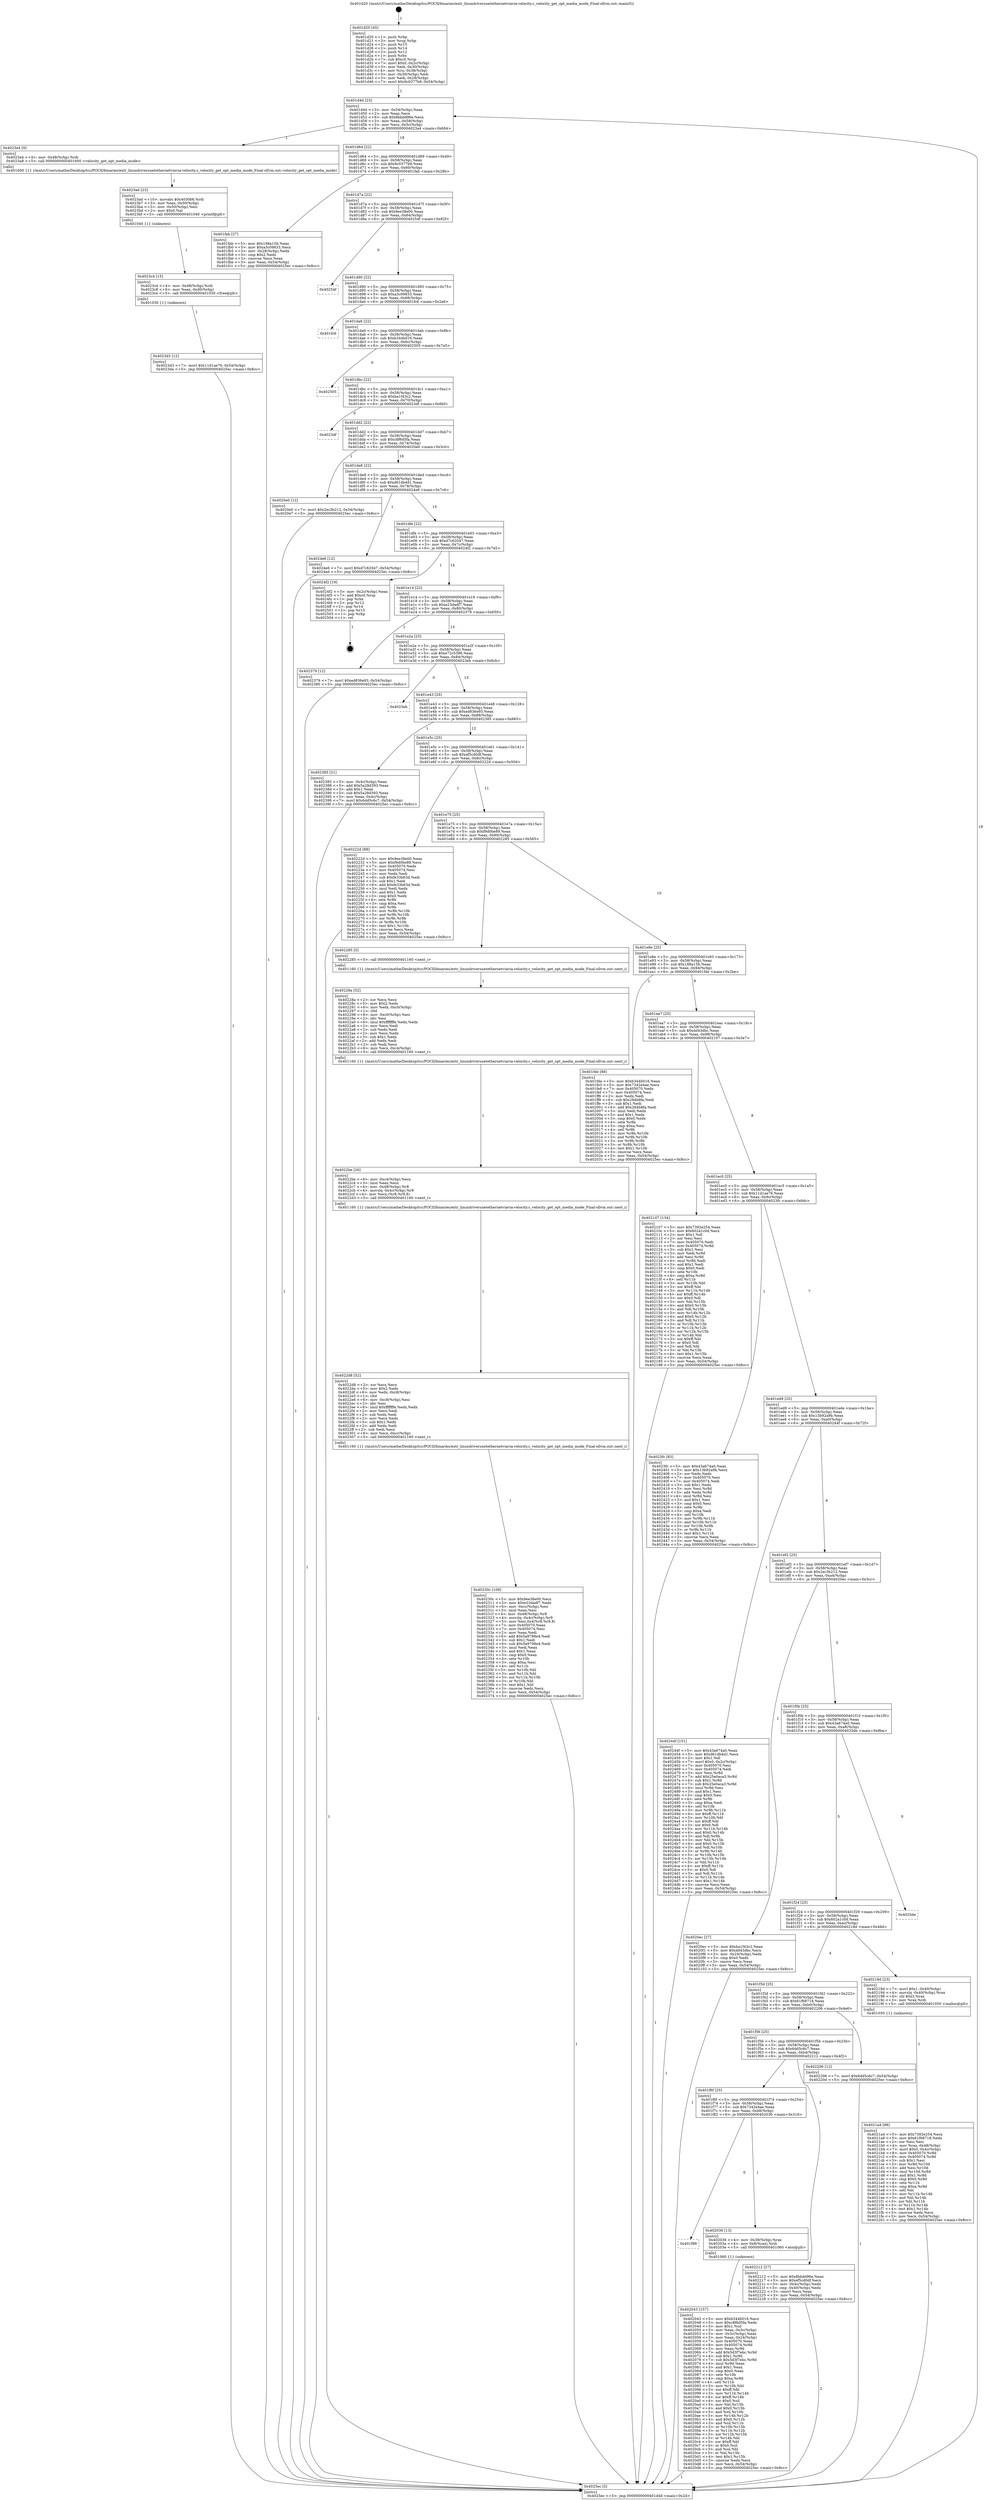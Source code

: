 digraph "0x401d20" {
  label = "0x401d20 (/mnt/c/Users/mathe/Desktop/tcc/POCII/binaries/extr_linuxdriversnetethernetviavia-velocity.c_velocity_get_opt_media_mode_Final-ollvm.out::main(0))"
  labelloc = "t"
  node[shape=record]

  Entry [label="",width=0.3,height=0.3,shape=circle,fillcolor=black,style=filled]
  "0x401d4d" [label="{
     0x401d4d [23]\l
     | [instrs]\l
     &nbsp;&nbsp;0x401d4d \<+3\>: mov -0x54(%rbp),%eax\l
     &nbsp;&nbsp;0x401d50 \<+2\>: mov %eax,%ecx\l
     &nbsp;&nbsp;0x401d52 \<+6\>: sub $0x8bbdd96e,%ecx\l
     &nbsp;&nbsp;0x401d58 \<+3\>: mov %eax,-0x58(%rbp)\l
     &nbsp;&nbsp;0x401d5b \<+3\>: mov %ecx,-0x5c(%rbp)\l
     &nbsp;&nbsp;0x401d5e \<+6\>: je 00000000004023a4 \<main+0x684\>\l
  }"]
  "0x4023a4" [label="{
     0x4023a4 [9]\l
     | [instrs]\l
     &nbsp;&nbsp;0x4023a4 \<+4\>: mov -0x48(%rbp),%rdi\l
     &nbsp;&nbsp;0x4023a8 \<+5\>: call 0000000000401600 \<velocity_get_opt_media_mode\>\l
     | [calls]\l
     &nbsp;&nbsp;0x401600 \{1\} (/mnt/c/Users/mathe/Desktop/tcc/POCII/binaries/extr_linuxdriversnetethernetviavia-velocity.c_velocity_get_opt_media_mode_Final-ollvm.out::velocity_get_opt_media_mode)\l
  }"]
  "0x401d64" [label="{
     0x401d64 [22]\l
     | [instrs]\l
     &nbsp;&nbsp;0x401d64 \<+5\>: jmp 0000000000401d69 \<main+0x49\>\l
     &nbsp;&nbsp;0x401d69 \<+3\>: mov -0x58(%rbp),%eax\l
     &nbsp;&nbsp;0x401d6c \<+5\>: sub $0x9c0377b9,%eax\l
     &nbsp;&nbsp;0x401d71 \<+3\>: mov %eax,-0x60(%rbp)\l
     &nbsp;&nbsp;0x401d74 \<+6\>: je 0000000000401fab \<main+0x28b\>\l
  }"]
  Exit [label="",width=0.3,height=0.3,shape=circle,fillcolor=black,style=filled,peripheries=2]
  "0x401fab" [label="{
     0x401fab [27]\l
     | [instrs]\l
     &nbsp;&nbsp;0x401fab \<+5\>: mov $0x188a15b,%eax\l
     &nbsp;&nbsp;0x401fb0 \<+5\>: mov $0xa3c09833,%ecx\l
     &nbsp;&nbsp;0x401fb5 \<+3\>: mov -0x28(%rbp),%edx\l
     &nbsp;&nbsp;0x401fb8 \<+3\>: cmp $0x2,%edx\l
     &nbsp;&nbsp;0x401fbb \<+3\>: cmovne %ecx,%eax\l
     &nbsp;&nbsp;0x401fbe \<+3\>: mov %eax,-0x54(%rbp)\l
     &nbsp;&nbsp;0x401fc1 \<+5\>: jmp 00000000004025ec \<main+0x8cc\>\l
  }"]
  "0x401d7a" [label="{
     0x401d7a [22]\l
     | [instrs]\l
     &nbsp;&nbsp;0x401d7a \<+5\>: jmp 0000000000401d7f \<main+0x5f\>\l
     &nbsp;&nbsp;0x401d7f \<+3\>: mov -0x58(%rbp),%eax\l
     &nbsp;&nbsp;0x401d82 \<+5\>: sub $0x9ee38e00,%eax\l
     &nbsp;&nbsp;0x401d87 \<+3\>: mov %eax,-0x64(%rbp)\l
     &nbsp;&nbsp;0x401d8a \<+6\>: je 000000000040254f \<main+0x82f\>\l
  }"]
  "0x4025ec" [label="{
     0x4025ec [5]\l
     | [instrs]\l
     &nbsp;&nbsp;0x4025ec \<+5\>: jmp 0000000000401d4d \<main+0x2d\>\l
  }"]
  "0x401d20" [label="{
     0x401d20 [45]\l
     | [instrs]\l
     &nbsp;&nbsp;0x401d20 \<+1\>: push %rbp\l
     &nbsp;&nbsp;0x401d21 \<+3\>: mov %rsp,%rbp\l
     &nbsp;&nbsp;0x401d24 \<+2\>: push %r15\l
     &nbsp;&nbsp;0x401d26 \<+2\>: push %r14\l
     &nbsp;&nbsp;0x401d28 \<+2\>: push %r12\l
     &nbsp;&nbsp;0x401d2a \<+1\>: push %rbx\l
     &nbsp;&nbsp;0x401d2b \<+7\>: sub $0xc0,%rsp\l
     &nbsp;&nbsp;0x401d32 \<+7\>: movl $0x0,-0x2c(%rbp)\l
     &nbsp;&nbsp;0x401d39 \<+3\>: mov %edi,-0x30(%rbp)\l
     &nbsp;&nbsp;0x401d3c \<+4\>: mov %rsi,-0x38(%rbp)\l
     &nbsp;&nbsp;0x401d40 \<+3\>: mov -0x30(%rbp),%edi\l
     &nbsp;&nbsp;0x401d43 \<+3\>: mov %edi,-0x28(%rbp)\l
     &nbsp;&nbsp;0x401d46 \<+7\>: movl $0x9c0377b9,-0x54(%rbp)\l
  }"]
  "0x4023d3" [label="{
     0x4023d3 [12]\l
     | [instrs]\l
     &nbsp;&nbsp;0x4023d3 \<+7\>: movl $0x11d1ae76,-0x54(%rbp)\l
     &nbsp;&nbsp;0x4023da \<+5\>: jmp 00000000004025ec \<main+0x8cc\>\l
  }"]
  "0x40254f" [label="{
     0x40254f\l
  }", style=dashed]
  "0x401d90" [label="{
     0x401d90 [22]\l
     | [instrs]\l
     &nbsp;&nbsp;0x401d90 \<+5\>: jmp 0000000000401d95 \<main+0x75\>\l
     &nbsp;&nbsp;0x401d95 \<+3\>: mov -0x58(%rbp),%eax\l
     &nbsp;&nbsp;0x401d98 \<+5\>: sub $0xa3c09833,%eax\l
     &nbsp;&nbsp;0x401d9d \<+3\>: mov %eax,-0x68(%rbp)\l
     &nbsp;&nbsp;0x401da0 \<+6\>: je 0000000000401fc6 \<main+0x2a6\>\l
  }"]
  "0x4023c4" [label="{
     0x4023c4 [15]\l
     | [instrs]\l
     &nbsp;&nbsp;0x4023c4 \<+4\>: mov -0x48(%rbp),%rdi\l
     &nbsp;&nbsp;0x4023c8 \<+6\>: mov %eax,-0xd0(%rbp)\l
     &nbsp;&nbsp;0x4023ce \<+5\>: call 0000000000401030 \<free@plt\>\l
     | [calls]\l
     &nbsp;&nbsp;0x401030 \{1\} (unknown)\l
  }"]
  "0x401fc6" [label="{
     0x401fc6\l
  }", style=dashed]
  "0x401da6" [label="{
     0x401da6 [22]\l
     | [instrs]\l
     &nbsp;&nbsp;0x401da6 \<+5\>: jmp 0000000000401dab \<main+0x8b\>\l
     &nbsp;&nbsp;0x401dab \<+3\>: mov -0x58(%rbp),%eax\l
     &nbsp;&nbsp;0x401dae \<+5\>: sub $0xb344b016,%eax\l
     &nbsp;&nbsp;0x401db3 \<+3\>: mov %eax,-0x6c(%rbp)\l
     &nbsp;&nbsp;0x401db6 \<+6\>: je 0000000000402505 \<main+0x7e5\>\l
  }"]
  "0x4023ad" [label="{
     0x4023ad [23]\l
     | [instrs]\l
     &nbsp;&nbsp;0x4023ad \<+10\>: movabs $0x4030b6,%rdi\l
     &nbsp;&nbsp;0x4023b7 \<+3\>: mov %eax,-0x50(%rbp)\l
     &nbsp;&nbsp;0x4023ba \<+3\>: mov -0x50(%rbp),%esi\l
     &nbsp;&nbsp;0x4023bd \<+2\>: mov $0x0,%al\l
     &nbsp;&nbsp;0x4023bf \<+5\>: call 0000000000401040 \<printf@plt\>\l
     | [calls]\l
     &nbsp;&nbsp;0x401040 \{1\} (unknown)\l
  }"]
  "0x402505" [label="{
     0x402505\l
  }", style=dashed]
  "0x401dbc" [label="{
     0x401dbc [22]\l
     | [instrs]\l
     &nbsp;&nbsp;0x401dbc \<+5\>: jmp 0000000000401dc1 \<main+0xa1\>\l
     &nbsp;&nbsp;0x401dc1 \<+3\>: mov -0x58(%rbp),%eax\l
     &nbsp;&nbsp;0x401dc4 \<+5\>: sub $0xba1f43c2,%eax\l
     &nbsp;&nbsp;0x401dc9 \<+3\>: mov %eax,-0x70(%rbp)\l
     &nbsp;&nbsp;0x401dcc \<+6\>: je 00000000004023df \<main+0x6bf\>\l
  }"]
  "0x40230c" [label="{
     0x40230c [109]\l
     | [instrs]\l
     &nbsp;&nbsp;0x40230c \<+5\>: mov $0x9ee38e00,%ecx\l
     &nbsp;&nbsp;0x402311 \<+5\>: mov $0xe23dadf7,%edx\l
     &nbsp;&nbsp;0x402316 \<+6\>: mov -0xcc(%rbp),%esi\l
     &nbsp;&nbsp;0x40231c \<+3\>: imul %eax,%esi\l
     &nbsp;&nbsp;0x40231f \<+4\>: mov -0x48(%rbp),%r8\l
     &nbsp;&nbsp;0x402323 \<+4\>: movslq -0x4c(%rbp),%r9\l
     &nbsp;&nbsp;0x402327 \<+5\>: mov %esi,0x4(%r8,%r9,8)\l
     &nbsp;&nbsp;0x40232c \<+7\>: mov 0x405070,%eax\l
     &nbsp;&nbsp;0x402333 \<+7\>: mov 0x405074,%esi\l
     &nbsp;&nbsp;0x40233a \<+2\>: mov %eax,%edi\l
     &nbsp;&nbsp;0x40233c \<+6\>: add $0x5a9798e4,%edi\l
     &nbsp;&nbsp;0x402342 \<+3\>: sub $0x1,%edi\l
     &nbsp;&nbsp;0x402345 \<+6\>: sub $0x5a9798e4,%edi\l
     &nbsp;&nbsp;0x40234b \<+3\>: imul %edi,%eax\l
     &nbsp;&nbsp;0x40234e \<+3\>: and $0x1,%eax\l
     &nbsp;&nbsp;0x402351 \<+3\>: cmp $0x0,%eax\l
     &nbsp;&nbsp;0x402354 \<+4\>: sete %r10b\l
     &nbsp;&nbsp;0x402358 \<+3\>: cmp $0xa,%esi\l
     &nbsp;&nbsp;0x40235b \<+4\>: setl %r11b\l
     &nbsp;&nbsp;0x40235f \<+3\>: mov %r10b,%bl\l
     &nbsp;&nbsp;0x402362 \<+3\>: and %r11b,%bl\l
     &nbsp;&nbsp;0x402365 \<+3\>: xor %r11b,%r10b\l
     &nbsp;&nbsp;0x402368 \<+3\>: or %r10b,%bl\l
     &nbsp;&nbsp;0x40236b \<+3\>: test $0x1,%bl\l
     &nbsp;&nbsp;0x40236e \<+3\>: cmovne %edx,%ecx\l
     &nbsp;&nbsp;0x402371 \<+3\>: mov %ecx,-0x54(%rbp)\l
     &nbsp;&nbsp;0x402374 \<+5\>: jmp 00000000004025ec \<main+0x8cc\>\l
  }"]
  "0x4023df" [label="{
     0x4023df\l
  }", style=dashed]
  "0x401dd2" [label="{
     0x401dd2 [22]\l
     | [instrs]\l
     &nbsp;&nbsp;0x401dd2 \<+5\>: jmp 0000000000401dd7 \<main+0xb7\>\l
     &nbsp;&nbsp;0x401dd7 \<+3\>: mov -0x58(%rbp),%eax\l
     &nbsp;&nbsp;0x401dda \<+5\>: sub $0xc8f6d5fa,%eax\l
     &nbsp;&nbsp;0x401ddf \<+3\>: mov %eax,-0x74(%rbp)\l
     &nbsp;&nbsp;0x401de2 \<+6\>: je 00000000004020e0 \<main+0x3c0\>\l
  }"]
  "0x4022d8" [label="{
     0x4022d8 [52]\l
     | [instrs]\l
     &nbsp;&nbsp;0x4022d8 \<+2\>: xor %ecx,%ecx\l
     &nbsp;&nbsp;0x4022da \<+5\>: mov $0x2,%edx\l
     &nbsp;&nbsp;0x4022df \<+6\>: mov %edx,-0xc8(%rbp)\l
     &nbsp;&nbsp;0x4022e5 \<+1\>: cltd\l
     &nbsp;&nbsp;0x4022e6 \<+6\>: mov -0xc8(%rbp),%esi\l
     &nbsp;&nbsp;0x4022ec \<+2\>: idiv %esi\l
     &nbsp;&nbsp;0x4022ee \<+6\>: imul $0xfffffffe,%edx,%edx\l
     &nbsp;&nbsp;0x4022f4 \<+2\>: mov %ecx,%edi\l
     &nbsp;&nbsp;0x4022f6 \<+2\>: sub %edx,%edi\l
     &nbsp;&nbsp;0x4022f8 \<+2\>: mov %ecx,%edx\l
     &nbsp;&nbsp;0x4022fa \<+3\>: sub $0x1,%edx\l
     &nbsp;&nbsp;0x4022fd \<+2\>: add %edx,%edi\l
     &nbsp;&nbsp;0x4022ff \<+2\>: sub %edi,%ecx\l
     &nbsp;&nbsp;0x402301 \<+6\>: mov %ecx,-0xcc(%rbp)\l
     &nbsp;&nbsp;0x402307 \<+5\>: call 0000000000401160 \<next_i\>\l
     | [calls]\l
     &nbsp;&nbsp;0x401160 \{1\} (/mnt/c/Users/mathe/Desktop/tcc/POCII/binaries/extr_linuxdriversnetethernetviavia-velocity.c_velocity_get_opt_media_mode_Final-ollvm.out::next_i)\l
  }"]
  "0x4020e0" [label="{
     0x4020e0 [12]\l
     | [instrs]\l
     &nbsp;&nbsp;0x4020e0 \<+7\>: movl $0x2ec3b212,-0x54(%rbp)\l
     &nbsp;&nbsp;0x4020e7 \<+5\>: jmp 00000000004025ec \<main+0x8cc\>\l
  }"]
  "0x401de8" [label="{
     0x401de8 [22]\l
     | [instrs]\l
     &nbsp;&nbsp;0x401de8 \<+5\>: jmp 0000000000401ded \<main+0xcd\>\l
     &nbsp;&nbsp;0x401ded \<+3\>: mov -0x58(%rbp),%eax\l
     &nbsp;&nbsp;0x401df0 \<+5\>: sub $0xd61db4d1,%eax\l
     &nbsp;&nbsp;0x401df5 \<+3\>: mov %eax,-0x78(%rbp)\l
     &nbsp;&nbsp;0x401df8 \<+6\>: je 00000000004024e6 \<main+0x7c6\>\l
  }"]
  "0x4022be" [label="{
     0x4022be [26]\l
     | [instrs]\l
     &nbsp;&nbsp;0x4022be \<+6\>: mov -0xc4(%rbp),%ecx\l
     &nbsp;&nbsp;0x4022c4 \<+3\>: imul %eax,%ecx\l
     &nbsp;&nbsp;0x4022c7 \<+4\>: mov -0x48(%rbp),%r8\l
     &nbsp;&nbsp;0x4022cb \<+4\>: movslq -0x4c(%rbp),%r9\l
     &nbsp;&nbsp;0x4022cf \<+4\>: mov %ecx,(%r8,%r9,8)\l
     &nbsp;&nbsp;0x4022d3 \<+5\>: call 0000000000401160 \<next_i\>\l
     | [calls]\l
     &nbsp;&nbsp;0x401160 \{1\} (/mnt/c/Users/mathe/Desktop/tcc/POCII/binaries/extr_linuxdriversnetethernetviavia-velocity.c_velocity_get_opt_media_mode_Final-ollvm.out::next_i)\l
  }"]
  "0x4024e6" [label="{
     0x4024e6 [12]\l
     | [instrs]\l
     &nbsp;&nbsp;0x4024e6 \<+7\>: movl $0xd7c62047,-0x54(%rbp)\l
     &nbsp;&nbsp;0x4024ed \<+5\>: jmp 00000000004025ec \<main+0x8cc\>\l
  }"]
  "0x401dfe" [label="{
     0x401dfe [22]\l
     | [instrs]\l
     &nbsp;&nbsp;0x401dfe \<+5\>: jmp 0000000000401e03 \<main+0xe3\>\l
     &nbsp;&nbsp;0x401e03 \<+3\>: mov -0x58(%rbp),%eax\l
     &nbsp;&nbsp;0x401e06 \<+5\>: sub $0xd7c62047,%eax\l
     &nbsp;&nbsp;0x401e0b \<+3\>: mov %eax,-0x7c(%rbp)\l
     &nbsp;&nbsp;0x401e0e \<+6\>: je 00000000004024f2 \<main+0x7d2\>\l
  }"]
  "0x40228a" [label="{
     0x40228a [52]\l
     | [instrs]\l
     &nbsp;&nbsp;0x40228a \<+2\>: xor %ecx,%ecx\l
     &nbsp;&nbsp;0x40228c \<+5\>: mov $0x2,%edx\l
     &nbsp;&nbsp;0x402291 \<+6\>: mov %edx,-0xc0(%rbp)\l
     &nbsp;&nbsp;0x402297 \<+1\>: cltd\l
     &nbsp;&nbsp;0x402298 \<+6\>: mov -0xc0(%rbp),%esi\l
     &nbsp;&nbsp;0x40229e \<+2\>: idiv %esi\l
     &nbsp;&nbsp;0x4022a0 \<+6\>: imul $0xfffffffe,%edx,%edx\l
     &nbsp;&nbsp;0x4022a6 \<+2\>: mov %ecx,%edi\l
     &nbsp;&nbsp;0x4022a8 \<+2\>: sub %edx,%edi\l
     &nbsp;&nbsp;0x4022aa \<+2\>: mov %ecx,%edx\l
     &nbsp;&nbsp;0x4022ac \<+3\>: sub $0x1,%edx\l
     &nbsp;&nbsp;0x4022af \<+2\>: add %edx,%edi\l
     &nbsp;&nbsp;0x4022b1 \<+2\>: sub %edi,%ecx\l
     &nbsp;&nbsp;0x4022b3 \<+6\>: mov %ecx,-0xc4(%rbp)\l
     &nbsp;&nbsp;0x4022b9 \<+5\>: call 0000000000401160 \<next_i\>\l
     | [calls]\l
     &nbsp;&nbsp;0x401160 \{1\} (/mnt/c/Users/mathe/Desktop/tcc/POCII/binaries/extr_linuxdriversnetethernetviavia-velocity.c_velocity_get_opt_media_mode_Final-ollvm.out::next_i)\l
  }"]
  "0x4024f2" [label="{
     0x4024f2 [19]\l
     | [instrs]\l
     &nbsp;&nbsp;0x4024f2 \<+3\>: mov -0x2c(%rbp),%eax\l
     &nbsp;&nbsp;0x4024f5 \<+7\>: add $0xc0,%rsp\l
     &nbsp;&nbsp;0x4024fc \<+1\>: pop %rbx\l
     &nbsp;&nbsp;0x4024fd \<+2\>: pop %r12\l
     &nbsp;&nbsp;0x4024ff \<+2\>: pop %r14\l
     &nbsp;&nbsp;0x402501 \<+2\>: pop %r15\l
     &nbsp;&nbsp;0x402503 \<+1\>: pop %rbp\l
     &nbsp;&nbsp;0x402504 \<+1\>: ret\l
  }"]
  "0x401e14" [label="{
     0x401e14 [22]\l
     | [instrs]\l
     &nbsp;&nbsp;0x401e14 \<+5\>: jmp 0000000000401e19 \<main+0xf9\>\l
     &nbsp;&nbsp;0x401e19 \<+3\>: mov -0x58(%rbp),%eax\l
     &nbsp;&nbsp;0x401e1c \<+5\>: sub $0xe23dadf7,%eax\l
     &nbsp;&nbsp;0x401e21 \<+3\>: mov %eax,-0x80(%rbp)\l
     &nbsp;&nbsp;0x401e24 \<+6\>: je 0000000000402379 \<main+0x659\>\l
  }"]
  "0x4021a4" [label="{
     0x4021a4 [98]\l
     | [instrs]\l
     &nbsp;&nbsp;0x4021a4 \<+5\>: mov $0x7392e254,%ecx\l
     &nbsp;&nbsp;0x4021a9 \<+5\>: mov $0x61f68718,%edx\l
     &nbsp;&nbsp;0x4021ae \<+2\>: xor %esi,%esi\l
     &nbsp;&nbsp;0x4021b0 \<+4\>: mov %rax,-0x48(%rbp)\l
     &nbsp;&nbsp;0x4021b4 \<+7\>: movl $0x0,-0x4c(%rbp)\l
     &nbsp;&nbsp;0x4021bb \<+8\>: mov 0x405070,%r8d\l
     &nbsp;&nbsp;0x4021c3 \<+8\>: mov 0x405074,%r9d\l
     &nbsp;&nbsp;0x4021cb \<+3\>: sub $0x1,%esi\l
     &nbsp;&nbsp;0x4021ce \<+3\>: mov %r8d,%r10d\l
     &nbsp;&nbsp;0x4021d1 \<+3\>: add %esi,%r10d\l
     &nbsp;&nbsp;0x4021d4 \<+4\>: imul %r10d,%r8d\l
     &nbsp;&nbsp;0x4021d8 \<+4\>: and $0x1,%r8d\l
     &nbsp;&nbsp;0x4021dc \<+4\>: cmp $0x0,%r8d\l
     &nbsp;&nbsp;0x4021e0 \<+4\>: sete %r11b\l
     &nbsp;&nbsp;0x4021e4 \<+4\>: cmp $0xa,%r9d\l
     &nbsp;&nbsp;0x4021e8 \<+3\>: setl %bl\l
     &nbsp;&nbsp;0x4021eb \<+3\>: mov %r11b,%r14b\l
     &nbsp;&nbsp;0x4021ee \<+3\>: and %bl,%r14b\l
     &nbsp;&nbsp;0x4021f1 \<+3\>: xor %bl,%r11b\l
     &nbsp;&nbsp;0x4021f4 \<+3\>: or %r11b,%r14b\l
     &nbsp;&nbsp;0x4021f7 \<+4\>: test $0x1,%r14b\l
     &nbsp;&nbsp;0x4021fb \<+3\>: cmovne %edx,%ecx\l
     &nbsp;&nbsp;0x4021fe \<+3\>: mov %ecx,-0x54(%rbp)\l
     &nbsp;&nbsp;0x402201 \<+5\>: jmp 00000000004025ec \<main+0x8cc\>\l
  }"]
  "0x402379" [label="{
     0x402379 [12]\l
     | [instrs]\l
     &nbsp;&nbsp;0x402379 \<+7\>: movl $0xed836e93,-0x54(%rbp)\l
     &nbsp;&nbsp;0x402380 \<+5\>: jmp 00000000004025ec \<main+0x8cc\>\l
  }"]
  "0x401e2a" [label="{
     0x401e2a [25]\l
     | [instrs]\l
     &nbsp;&nbsp;0x401e2a \<+5\>: jmp 0000000000401e2f \<main+0x10f\>\l
     &nbsp;&nbsp;0x401e2f \<+3\>: mov -0x58(%rbp),%eax\l
     &nbsp;&nbsp;0x401e32 \<+5\>: sub $0xe72c5386,%eax\l
     &nbsp;&nbsp;0x401e37 \<+6\>: mov %eax,-0x84(%rbp)\l
     &nbsp;&nbsp;0x401e3d \<+6\>: je 00000000004023eb \<main+0x6cb\>\l
  }"]
  "0x402043" [label="{
     0x402043 [157]\l
     | [instrs]\l
     &nbsp;&nbsp;0x402043 \<+5\>: mov $0xb344b016,%ecx\l
     &nbsp;&nbsp;0x402048 \<+5\>: mov $0xc8f6d5fa,%edx\l
     &nbsp;&nbsp;0x40204d \<+3\>: mov $0x1,%sil\l
     &nbsp;&nbsp;0x402050 \<+3\>: mov %eax,-0x3c(%rbp)\l
     &nbsp;&nbsp;0x402053 \<+3\>: mov -0x3c(%rbp),%eax\l
     &nbsp;&nbsp;0x402056 \<+3\>: mov %eax,-0x24(%rbp)\l
     &nbsp;&nbsp;0x402059 \<+7\>: mov 0x405070,%eax\l
     &nbsp;&nbsp;0x402060 \<+8\>: mov 0x405074,%r8d\l
     &nbsp;&nbsp;0x402068 \<+3\>: mov %eax,%r9d\l
     &nbsp;&nbsp;0x40206b \<+7\>: add $0x5d3f7ebc,%r9d\l
     &nbsp;&nbsp;0x402072 \<+4\>: sub $0x1,%r9d\l
     &nbsp;&nbsp;0x402076 \<+7\>: sub $0x5d3f7ebc,%r9d\l
     &nbsp;&nbsp;0x40207d \<+4\>: imul %r9d,%eax\l
     &nbsp;&nbsp;0x402081 \<+3\>: and $0x1,%eax\l
     &nbsp;&nbsp;0x402084 \<+3\>: cmp $0x0,%eax\l
     &nbsp;&nbsp;0x402087 \<+4\>: sete %r10b\l
     &nbsp;&nbsp;0x40208b \<+4\>: cmp $0xa,%r8d\l
     &nbsp;&nbsp;0x40208f \<+4\>: setl %r11b\l
     &nbsp;&nbsp;0x402093 \<+3\>: mov %r10b,%bl\l
     &nbsp;&nbsp;0x402096 \<+3\>: xor $0xff,%bl\l
     &nbsp;&nbsp;0x402099 \<+3\>: mov %r11b,%r14b\l
     &nbsp;&nbsp;0x40209c \<+4\>: xor $0xff,%r14b\l
     &nbsp;&nbsp;0x4020a0 \<+4\>: xor $0x0,%sil\l
     &nbsp;&nbsp;0x4020a4 \<+3\>: mov %bl,%r15b\l
     &nbsp;&nbsp;0x4020a7 \<+4\>: and $0x0,%r15b\l
     &nbsp;&nbsp;0x4020ab \<+3\>: and %sil,%r10b\l
     &nbsp;&nbsp;0x4020ae \<+3\>: mov %r14b,%r12b\l
     &nbsp;&nbsp;0x4020b1 \<+4\>: and $0x0,%r12b\l
     &nbsp;&nbsp;0x4020b5 \<+3\>: and %sil,%r11b\l
     &nbsp;&nbsp;0x4020b8 \<+3\>: or %r10b,%r15b\l
     &nbsp;&nbsp;0x4020bb \<+3\>: or %r11b,%r12b\l
     &nbsp;&nbsp;0x4020be \<+3\>: xor %r12b,%r15b\l
     &nbsp;&nbsp;0x4020c1 \<+3\>: or %r14b,%bl\l
     &nbsp;&nbsp;0x4020c4 \<+3\>: xor $0xff,%bl\l
     &nbsp;&nbsp;0x4020c7 \<+4\>: or $0x0,%sil\l
     &nbsp;&nbsp;0x4020cb \<+3\>: and %sil,%bl\l
     &nbsp;&nbsp;0x4020ce \<+3\>: or %bl,%r15b\l
     &nbsp;&nbsp;0x4020d1 \<+4\>: test $0x1,%r15b\l
     &nbsp;&nbsp;0x4020d5 \<+3\>: cmovne %edx,%ecx\l
     &nbsp;&nbsp;0x4020d8 \<+3\>: mov %ecx,-0x54(%rbp)\l
     &nbsp;&nbsp;0x4020db \<+5\>: jmp 00000000004025ec \<main+0x8cc\>\l
  }"]
  "0x4023eb" [label="{
     0x4023eb\l
  }", style=dashed]
  "0x401e43" [label="{
     0x401e43 [25]\l
     | [instrs]\l
     &nbsp;&nbsp;0x401e43 \<+5\>: jmp 0000000000401e48 \<main+0x128\>\l
     &nbsp;&nbsp;0x401e48 \<+3\>: mov -0x58(%rbp),%eax\l
     &nbsp;&nbsp;0x401e4b \<+5\>: sub $0xed836e93,%eax\l
     &nbsp;&nbsp;0x401e50 \<+6\>: mov %eax,-0x88(%rbp)\l
     &nbsp;&nbsp;0x401e56 \<+6\>: je 0000000000402385 \<main+0x665\>\l
  }"]
  "0x401f88" [label="{
     0x401f88\l
  }", style=dashed]
  "0x402385" [label="{
     0x402385 [31]\l
     | [instrs]\l
     &nbsp;&nbsp;0x402385 \<+3\>: mov -0x4c(%rbp),%eax\l
     &nbsp;&nbsp;0x402388 \<+5\>: add $0x5a28d393,%eax\l
     &nbsp;&nbsp;0x40238d \<+3\>: add $0x1,%eax\l
     &nbsp;&nbsp;0x402390 \<+5\>: sub $0x5a28d393,%eax\l
     &nbsp;&nbsp;0x402395 \<+3\>: mov %eax,-0x4c(%rbp)\l
     &nbsp;&nbsp;0x402398 \<+7\>: movl $0x6dd5c6c7,-0x54(%rbp)\l
     &nbsp;&nbsp;0x40239f \<+5\>: jmp 00000000004025ec \<main+0x8cc\>\l
  }"]
  "0x401e5c" [label="{
     0x401e5c [25]\l
     | [instrs]\l
     &nbsp;&nbsp;0x401e5c \<+5\>: jmp 0000000000401e61 \<main+0x141\>\l
     &nbsp;&nbsp;0x401e61 \<+3\>: mov -0x58(%rbp),%eax\l
     &nbsp;&nbsp;0x401e64 \<+5\>: sub $0xef5cd0df,%eax\l
     &nbsp;&nbsp;0x401e69 \<+6\>: mov %eax,-0x8c(%rbp)\l
     &nbsp;&nbsp;0x401e6f \<+6\>: je 000000000040222d \<main+0x50d\>\l
  }"]
  "0x402036" [label="{
     0x402036 [13]\l
     | [instrs]\l
     &nbsp;&nbsp;0x402036 \<+4\>: mov -0x38(%rbp),%rax\l
     &nbsp;&nbsp;0x40203a \<+4\>: mov 0x8(%rax),%rdi\l
     &nbsp;&nbsp;0x40203e \<+5\>: call 0000000000401060 \<atoi@plt\>\l
     | [calls]\l
     &nbsp;&nbsp;0x401060 \{1\} (unknown)\l
  }"]
  "0x40222d" [label="{
     0x40222d [88]\l
     | [instrs]\l
     &nbsp;&nbsp;0x40222d \<+5\>: mov $0x9ee38e00,%eax\l
     &nbsp;&nbsp;0x402232 \<+5\>: mov $0xf9d0be89,%ecx\l
     &nbsp;&nbsp;0x402237 \<+7\>: mov 0x405070,%edx\l
     &nbsp;&nbsp;0x40223e \<+7\>: mov 0x405074,%esi\l
     &nbsp;&nbsp;0x402245 \<+2\>: mov %edx,%edi\l
     &nbsp;&nbsp;0x402247 \<+6\>: sub $0xfe33b63d,%edi\l
     &nbsp;&nbsp;0x40224d \<+3\>: sub $0x1,%edi\l
     &nbsp;&nbsp;0x402250 \<+6\>: add $0xfe33b63d,%edi\l
     &nbsp;&nbsp;0x402256 \<+3\>: imul %edi,%edx\l
     &nbsp;&nbsp;0x402259 \<+3\>: and $0x1,%edx\l
     &nbsp;&nbsp;0x40225c \<+3\>: cmp $0x0,%edx\l
     &nbsp;&nbsp;0x40225f \<+4\>: sete %r8b\l
     &nbsp;&nbsp;0x402263 \<+3\>: cmp $0xa,%esi\l
     &nbsp;&nbsp;0x402266 \<+4\>: setl %r9b\l
     &nbsp;&nbsp;0x40226a \<+3\>: mov %r8b,%r10b\l
     &nbsp;&nbsp;0x40226d \<+3\>: and %r9b,%r10b\l
     &nbsp;&nbsp;0x402270 \<+3\>: xor %r9b,%r8b\l
     &nbsp;&nbsp;0x402273 \<+3\>: or %r8b,%r10b\l
     &nbsp;&nbsp;0x402276 \<+4\>: test $0x1,%r10b\l
     &nbsp;&nbsp;0x40227a \<+3\>: cmovne %ecx,%eax\l
     &nbsp;&nbsp;0x40227d \<+3\>: mov %eax,-0x54(%rbp)\l
     &nbsp;&nbsp;0x402280 \<+5\>: jmp 00000000004025ec \<main+0x8cc\>\l
  }"]
  "0x401e75" [label="{
     0x401e75 [25]\l
     | [instrs]\l
     &nbsp;&nbsp;0x401e75 \<+5\>: jmp 0000000000401e7a \<main+0x15a\>\l
     &nbsp;&nbsp;0x401e7a \<+3\>: mov -0x58(%rbp),%eax\l
     &nbsp;&nbsp;0x401e7d \<+5\>: sub $0xf9d0be89,%eax\l
     &nbsp;&nbsp;0x401e82 \<+6\>: mov %eax,-0x90(%rbp)\l
     &nbsp;&nbsp;0x401e88 \<+6\>: je 0000000000402285 \<main+0x565\>\l
  }"]
  "0x401f6f" [label="{
     0x401f6f [25]\l
     | [instrs]\l
     &nbsp;&nbsp;0x401f6f \<+5\>: jmp 0000000000401f74 \<main+0x254\>\l
     &nbsp;&nbsp;0x401f74 \<+3\>: mov -0x58(%rbp),%eax\l
     &nbsp;&nbsp;0x401f77 \<+5\>: sub $0x7342e4ae,%eax\l
     &nbsp;&nbsp;0x401f7c \<+6\>: mov %eax,-0xb8(%rbp)\l
     &nbsp;&nbsp;0x401f82 \<+6\>: je 0000000000402036 \<main+0x316\>\l
  }"]
  "0x402285" [label="{
     0x402285 [5]\l
     | [instrs]\l
     &nbsp;&nbsp;0x402285 \<+5\>: call 0000000000401160 \<next_i\>\l
     | [calls]\l
     &nbsp;&nbsp;0x401160 \{1\} (/mnt/c/Users/mathe/Desktop/tcc/POCII/binaries/extr_linuxdriversnetethernetviavia-velocity.c_velocity_get_opt_media_mode_Final-ollvm.out::next_i)\l
  }"]
  "0x401e8e" [label="{
     0x401e8e [25]\l
     | [instrs]\l
     &nbsp;&nbsp;0x401e8e \<+5\>: jmp 0000000000401e93 \<main+0x173\>\l
     &nbsp;&nbsp;0x401e93 \<+3\>: mov -0x58(%rbp),%eax\l
     &nbsp;&nbsp;0x401e96 \<+5\>: sub $0x188a15b,%eax\l
     &nbsp;&nbsp;0x401e9b \<+6\>: mov %eax,-0x94(%rbp)\l
     &nbsp;&nbsp;0x401ea1 \<+6\>: je 0000000000401fde \<main+0x2be\>\l
  }"]
  "0x402212" [label="{
     0x402212 [27]\l
     | [instrs]\l
     &nbsp;&nbsp;0x402212 \<+5\>: mov $0x8bbdd96e,%eax\l
     &nbsp;&nbsp;0x402217 \<+5\>: mov $0xef5cd0df,%ecx\l
     &nbsp;&nbsp;0x40221c \<+3\>: mov -0x4c(%rbp),%edx\l
     &nbsp;&nbsp;0x40221f \<+3\>: cmp -0x40(%rbp),%edx\l
     &nbsp;&nbsp;0x402222 \<+3\>: cmovl %ecx,%eax\l
     &nbsp;&nbsp;0x402225 \<+3\>: mov %eax,-0x54(%rbp)\l
     &nbsp;&nbsp;0x402228 \<+5\>: jmp 00000000004025ec \<main+0x8cc\>\l
  }"]
  "0x401fde" [label="{
     0x401fde [88]\l
     | [instrs]\l
     &nbsp;&nbsp;0x401fde \<+5\>: mov $0xb344b016,%eax\l
     &nbsp;&nbsp;0x401fe3 \<+5\>: mov $0x7342e4ae,%ecx\l
     &nbsp;&nbsp;0x401fe8 \<+7\>: mov 0x405070,%edx\l
     &nbsp;&nbsp;0x401fef \<+7\>: mov 0x405074,%esi\l
     &nbsp;&nbsp;0x401ff6 \<+2\>: mov %edx,%edi\l
     &nbsp;&nbsp;0x401ff8 \<+6\>: sub $0x284b8fa,%edi\l
     &nbsp;&nbsp;0x401ffe \<+3\>: sub $0x1,%edi\l
     &nbsp;&nbsp;0x402001 \<+6\>: add $0x284b8fa,%edi\l
     &nbsp;&nbsp;0x402007 \<+3\>: imul %edi,%edx\l
     &nbsp;&nbsp;0x40200a \<+3\>: and $0x1,%edx\l
     &nbsp;&nbsp;0x40200d \<+3\>: cmp $0x0,%edx\l
     &nbsp;&nbsp;0x402010 \<+4\>: sete %r8b\l
     &nbsp;&nbsp;0x402014 \<+3\>: cmp $0xa,%esi\l
     &nbsp;&nbsp;0x402017 \<+4\>: setl %r9b\l
     &nbsp;&nbsp;0x40201b \<+3\>: mov %r8b,%r10b\l
     &nbsp;&nbsp;0x40201e \<+3\>: and %r9b,%r10b\l
     &nbsp;&nbsp;0x402021 \<+3\>: xor %r9b,%r8b\l
     &nbsp;&nbsp;0x402024 \<+3\>: or %r8b,%r10b\l
     &nbsp;&nbsp;0x402027 \<+4\>: test $0x1,%r10b\l
     &nbsp;&nbsp;0x40202b \<+3\>: cmovne %ecx,%eax\l
     &nbsp;&nbsp;0x40202e \<+3\>: mov %eax,-0x54(%rbp)\l
     &nbsp;&nbsp;0x402031 \<+5\>: jmp 00000000004025ec \<main+0x8cc\>\l
  }"]
  "0x401ea7" [label="{
     0x401ea7 [25]\l
     | [instrs]\l
     &nbsp;&nbsp;0x401ea7 \<+5\>: jmp 0000000000401eac \<main+0x18c\>\l
     &nbsp;&nbsp;0x401eac \<+3\>: mov -0x58(%rbp),%eax\l
     &nbsp;&nbsp;0x401eaf \<+5\>: sub $0xdd43dbc,%eax\l
     &nbsp;&nbsp;0x401eb4 \<+6\>: mov %eax,-0x98(%rbp)\l
     &nbsp;&nbsp;0x401eba \<+6\>: je 0000000000402107 \<main+0x3e7\>\l
  }"]
  "0x401f56" [label="{
     0x401f56 [25]\l
     | [instrs]\l
     &nbsp;&nbsp;0x401f56 \<+5\>: jmp 0000000000401f5b \<main+0x23b\>\l
     &nbsp;&nbsp;0x401f5b \<+3\>: mov -0x58(%rbp),%eax\l
     &nbsp;&nbsp;0x401f5e \<+5\>: sub $0x6dd5c6c7,%eax\l
     &nbsp;&nbsp;0x401f63 \<+6\>: mov %eax,-0xb4(%rbp)\l
     &nbsp;&nbsp;0x401f69 \<+6\>: je 0000000000402212 \<main+0x4f2\>\l
  }"]
  "0x402107" [label="{
     0x402107 [134]\l
     | [instrs]\l
     &nbsp;&nbsp;0x402107 \<+5\>: mov $0x7392e254,%eax\l
     &nbsp;&nbsp;0x40210c \<+5\>: mov $0x602a1c0d,%ecx\l
     &nbsp;&nbsp;0x402111 \<+2\>: mov $0x1,%dl\l
     &nbsp;&nbsp;0x402113 \<+2\>: xor %esi,%esi\l
     &nbsp;&nbsp;0x402115 \<+7\>: mov 0x405070,%edi\l
     &nbsp;&nbsp;0x40211c \<+8\>: mov 0x405074,%r8d\l
     &nbsp;&nbsp;0x402124 \<+3\>: sub $0x1,%esi\l
     &nbsp;&nbsp;0x402127 \<+3\>: mov %edi,%r9d\l
     &nbsp;&nbsp;0x40212a \<+3\>: add %esi,%r9d\l
     &nbsp;&nbsp;0x40212d \<+4\>: imul %r9d,%edi\l
     &nbsp;&nbsp;0x402131 \<+3\>: and $0x1,%edi\l
     &nbsp;&nbsp;0x402134 \<+3\>: cmp $0x0,%edi\l
     &nbsp;&nbsp;0x402137 \<+4\>: sete %r10b\l
     &nbsp;&nbsp;0x40213b \<+4\>: cmp $0xa,%r8d\l
     &nbsp;&nbsp;0x40213f \<+4\>: setl %r11b\l
     &nbsp;&nbsp;0x402143 \<+3\>: mov %r10b,%bl\l
     &nbsp;&nbsp;0x402146 \<+3\>: xor $0xff,%bl\l
     &nbsp;&nbsp;0x402149 \<+3\>: mov %r11b,%r14b\l
     &nbsp;&nbsp;0x40214c \<+4\>: xor $0xff,%r14b\l
     &nbsp;&nbsp;0x402150 \<+3\>: xor $0x0,%dl\l
     &nbsp;&nbsp;0x402153 \<+3\>: mov %bl,%r15b\l
     &nbsp;&nbsp;0x402156 \<+4\>: and $0x0,%r15b\l
     &nbsp;&nbsp;0x40215a \<+3\>: and %dl,%r10b\l
     &nbsp;&nbsp;0x40215d \<+3\>: mov %r14b,%r12b\l
     &nbsp;&nbsp;0x402160 \<+4\>: and $0x0,%r12b\l
     &nbsp;&nbsp;0x402164 \<+3\>: and %dl,%r11b\l
     &nbsp;&nbsp;0x402167 \<+3\>: or %r10b,%r15b\l
     &nbsp;&nbsp;0x40216a \<+3\>: or %r11b,%r12b\l
     &nbsp;&nbsp;0x40216d \<+3\>: xor %r12b,%r15b\l
     &nbsp;&nbsp;0x402170 \<+3\>: or %r14b,%bl\l
     &nbsp;&nbsp;0x402173 \<+3\>: xor $0xff,%bl\l
     &nbsp;&nbsp;0x402176 \<+3\>: or $0x0,%dl\l
     &nbsp;&nbsp;0x402179 \<+2\>: and %dl,%bl\l
     &nbsp;&nbsp;0x40217b \<+3\>: or %bl,%r15b\l
     &nbsp;&nbsp;0x40217e \<+4\>: test $0x1,%r15b\l
     &nbsp;&nbsp;0x402182 \<+3\>: cmovne %ecx,%eax\l
     &nbsp;&nbsp;0x402185 \<+3\>: mov %eax,-0x54(%rbp)\l
     &nbsp;&nbsp;0x402188 \<+5\>: jmp 00000000004025ec \<main+0x8cc\>\l
  }"]
  "0x401ec0" [label="{
     0x401ec0 [25]\l
     | [instrs]\l
     &nbsp;&nbsp;0x401ec0 \<+5\>: jmp 0000000000401ec5 \<main+0x1a5\>\l
     &nbsp;&nbsp;0x401ec5 \<+3\>: mov -0x58(%rbp),%eax\l
     &nbsp;&nbsp;0x401ec8 \<+5\>: sub $0x11d1ae76,%eax\l
     &nbsp;&nbsp;0x401ecd \<+6\>: mov %eax,-0x9c(%rbp)\l
     &nbsp;&nbsp;0x401ed3 \<+6\>: je 00000000004023fc \<main+0x6dc\>\l
  }"]
  "0x402206" [label="{
     0x402206 [12]\l
     | [instrs]\l
     &nbsp;&nbsp;0x402206 \<+7\>: movl $0x6dd5c6c7,-0x54(%rbp)\l
     &nbsp;&nbsp;0x40220d \<+5\>: jmp 00000000004025ec \<main+0x8cc\>\l
  }"]
  "0x4023fc" [label="{
     0x4023fc [83]\l
     | [instrs]\l
     &nbsp;&nbsp;0x4023fc \<+5\>: mov $0x43a674a0,%eax\l
     &nbsp;&nbsp;0x402401 \<+5\>: mov $0x13b92a9b,%ecx\l
     &nbsp;&nbsp;0x402406 \<+2\>: xor %edx,%edx\l
     &nbsp;&nbsp;0x402408 \<+7\>: mov 0x405070,%esi\l
     &nbsp;&nbsp;0x40240f \<+7\>: mov 0x405074,%edi\l
     &nbsp;&nbsp;0x402416 \<+3\>: sub $0x1,%edx\l
     &nbsp;&nbsp;0x402419 \<+3\>: mov %esi,%r8d\l
     &nbsp;&nbsp;0x40241c \<+3\>: add %edx,%r8d\l
     &nbsp;&nbsp;0x40241f \<+4\>: imul %r8d,%esi\l
     &nbsp;&nbsp;0x402423 \<+3\>: and $0x1,%esi\l
     &nbsp;&nbsp;0x402426 \<+3\>: cmp $0x0,%esi\l
     &nbsp;&nbsp;0x402429 \<+4\>: sete %r9b\l
     &nbsp;&nbsp;0x40242d \<+3\>: cmp $0xa,%edi\l
     &nbsp;&nbsp;0x402430 \<+4\>: setl %r10b\l
     &nbsp;&nbsp;0x402434 \<+3\>: mov %r9b,%r11b\l
     &nbsp;&nbsp;0x402437 \<+3\>: and %r10b,%r11b\l
     &nbsp;&nbsp;0x40243a \<+3\>: xor %r10b,%r9b\l
     &nbsp;&nbsp;0x40243d \<+3\>: or %r9b,%r11b\l
     &nbsp;&nbsp;0x402440 \<+4\>: test $0x1,%r11b\l
     &nbsp;&nbsp;0x402444 \<+3\>: cmovne %ecx,%eax\l
     &nbsp;&nbsp;0x402447 \<+3\>: mov %eax,-0x54(%rbp)\l
     &nbsp;&nbsp;0x40244a \<+5\>: jmp 00000000004025ec \<main+0x8cc\>\l
  }"]
  "0x401ed9" [label="{
     0x401ed9 [25]\l
     | [instrs]\l
     &nbsp;&nbsp;0x401ed9 \<+5\>: jmp 0000000000401ede \<main+0x1be\>\l
     &nbsp;&nbsp;0x401ede \<+3\>: mov -0x58(%rbp),%eax\l
     &nbsp;&nbsp;0x401ee1 \<+5\>: sub $0x13b92a9b,%eax\l
     &nbsp;&nbsp;0x401ee6 \<+6\>: mov %eax,-0xa0(%rbp)\l
     &nbsp;&nbsp;0x401eec \<+6\>: je 000000000040244f \<main+0x72f\>\l
  }"]
  "0x401f3d" [label="{
     0x401f3d [25]\l
     | [instrs]\l
     &nbsp;&nbsp;0x401f3d \<+5\>: jmp 0000000000401f42 \<main+0x222\>\l
     &nbsp;&nbsp;0x401f42 \<+3\>: mov -0x58(%rbp),%eax\l
     &nbsp;&nbsp;0x401f45 \<+5\>: sub $0x61f68718,%eax\l
     &nbsp;&nbsp;0x401f4a \<+6\>: mov %eax,-0xb0(%rbp)\l
     &nbsp;&nbsp;0x401f50 \<+6\>: je 0000000000402206 \<main+0x4e6\>\l
  }"]
  "0x40244f" [label="{
     0x40244f [151]\l
     | [instrs]\l
     &nbsp;&nbsp;0x40244f \<+5\>: mov $0x43a674a0,%eax\l
     &nbsp;&nbsp;0x402454 \<+5\>: mov $0xd61db4d1,%ecx\l
     &nbsp;&nbsp;0x402459 \<+2\>: mov $0x1,%dl\l
     &nbsp;&nbsp;0x40245b \<+7\>: movl $0x0,-0x2c(%rbp)\l
     &nbsp;&nbsp;0x402462 \<+7\>: mov 0x405070,%esi\l
     &nbsp;&nbsp;0x402469 \<+7\>: mov 0x405074,%edi\l
     &nbsp;&nbsp;0x402470 \<+3\>: mov %esi,%r8d\l
     &nbsp;&nbsp;0x402473 \<+7\>: add $0x25e0aca3,%r8d\l
     &nbsp;&nbsp;0x40247a \<+4\>: sub $0x1,%r8d\l
     &nbsp;&nbsp;0x40247e \<+7\>: sub $0x25e0aca3,%r8d\l
     &nbsp;&nbsp;0x402485 \<+4\>: imul %r8d,%esi\l
     &nbsp;&nbsp;0x402489 \<+3\>: and $0x1,%esi\l
     &nbsp;&nbsp;0x40248c \<+3\>: cmp $0x0,%esi\l
     &nbsp;&nbsp;0x40248f \<+4\>: sete %r9b\l
     &nbsp;&nbsp;0x402493 \<+3\>: cmp $0xa,%edi\l
     &nbsp;&nbsp;0x402496 \<+4\>: setl %r10b\l
     &nbsp;&nbsp;0x40249a \<+3\>: mov %r9b,%r11b\l
     &nbsp;&nbsp;0x40249d \<+4\>: xor $0xff,%r11b\l
     &nbsp;&nbsp;0x4024a1 \<+3\>: mov %r10b,%bl\l
     &nbsp;&nbsp;0x4024a4 \<+3\>: xor $0xff,%bl\l
     &nbsp;&nbsp;0x4024a7 \<+3\>: xor $0x0,%dl\l
     &nbsp;&nbsp;0x4024aa \<+3\>: mov %r11b,%r14b\l
     &nbsp;&nbsp;0x4024ad \<+4\>: and $0x0,%r14b\l
     &nbsp;&nbsp;0x4024b1 \<+3\>: and %dl,%r9b\l
     &nbsp;&nbsp;0x4024b4 \<+3\>: mov %bl,%r15b\l
     &nbsp;&nbsp;0x4024b7 \<+4\>: and $0x0,%r15b\l
     &nbsp;&nbsp;0x4024bb \<+3\>: and %dl,%r10b\l
     &nbsp;&nbsp;0x4024be \<+3\>: or %r9b,%r14b\l
     &nbsp;&nbsp;0x4024c1 \<+3\>: or %r10b,%r15b\l
     &nbsp;&nbsp;0x4024c4 \<+3\>: xor %r15b,%r14b\l
     &nbsp;&nbsp;0x4024c7 \<+3\>: or %bl,%r11b\l
     &nbsp;&nbsp;0x4024ca \<+4\>: xor $0xff,%r11b\l
     &nbsp;&nbsp;0x4024ce \<+3\>: or $0x0,%dl\l
     &nbsp;&nbsp;0x4024d1 \<+3\>: and %dl,%r11b\l
     &nbsp;&nbsp;0x4024d4 \<+3\>: or %r11b,%r14b\l
     &nbsp;&nbsp;0x4024d7 \<+4\>: test $0x1,%r14b\l
     &nbsp;&nbsp;0x4024db \<+3\>: cmovne %ecx,%eax\l
     &nbsp;&nbsp;0x4024de \<+3\>: mov %eax,-0x54(%rbp)\l
     &nbsp;&nbsp;0x4024e1 \<+5\>: jmp 00000000004025ec \<main+0x8cc\>\l
  }"]
  "0x401ef2" [label="{
     0x401ef2 [25]\l
     | [instrs]\l
     &nbsp;&nbsp;0x401ef2 \<+5\>: jmp 0000000000401ef7 \<main+0x1d7\>\l
     &nbsp;&nbsp;0x401ef7 \<+3\>: mov -0x58(%rbp),%eax\l
     &nbsp;&nbsp;0x401efa \<+5\>: sub $0x2ec3b212,%eax\l
     &nbsp;&nbsp;0x401eff \<+6\>: mov %eax,-0xa4(%rbp)\l
     &nbsp;&nbsp;0x401f05 \<+6\>: je 00000000004020ec \<main+0x3cc\>\l
  }"]
  "0x40218d" [label="{
     0x40218d [23]\l
     | [instrs]\l
     &nbsp;&nbsp;0x40218d \<+7\>: movl $0x1,-0x40(%rbp)\l
     &nbsp;&nbsp;0x402194 \<+4\>: movslq -0x40(%rbp),%rax\l
     &nbsp;&nbsp;0x402198 \<+4\>: shl $0x3,%rax\l
     &nbsp;&nbsp;0x40219c \<+3\>: mov %rax,%rdi\l
     &nbsp;&nbsp;0x40219f \<+5\>: call 0000000000401050 \<malloc@plt\>\l
     | [calls]\l
     &nbsp;&nbsp;0x401050 \{1\} (unknown)\l
  }"]
  "0x4020ec" [label="{
     0x4020ec [27]\l
     | [instrs]\l
     &nbsp;&nbsp;0x4020ec \<+5\>: mov $0xba1f43c2,%eax\l
     &nbsp;&nbsp;0x4020f1 \<+5\>: mov $0xdd43dbc,%ecx\l
     &nbsp;&nbsp;0x4020f6 \<+3\>: mov -0x24(%rbp),%edx\l
     &nbsp;&nbsp;0x4020f9 \<+3\>: cmp $0x0,%edx\l
     &nbsp;&nbsp;0x4020fc \<+3\>: cmove %ecx,%eax\l
     &nbsp;&nbsp;0x4020ff \<+3\>: mov %eax,-0x54(%rbp)\l
     &nbsp;&nbsp;0x402102 \<+5\>: jmp 00000000004025ec \<main+0x8cc\>\l
  }"]
  "0x401f0b" [label="{
     0x401f0b [25]\l
     | [instrs]\l
     &nbsp;&nbsp;0x401f0b \<+5\>: jmp 0000000000401f10 \<main+0x1f0\>\l
     &nbsp;&nbsp;0x401f10 \<+3\>: mov -0x58(%rbp),%eax\l
     &nbsp;&nbsp;0x401f13 \<+5\>: sub $0x43a674a0,%eax\l
     &nbsp;&nbsp;0x401f18 \<+6\>: mov %eax,-0xa8(%rbp)\l
     &nbsp;&nbsp;0x401f1e \<+6\>: je 00000000004025de \<main+0x8be\>\l
  }"]
  "0x401f24" [label="{
     0x401f24 [25]\l
     | [instrs]\l
     &nbsp;&nbsp;0x401f24 \<+5\>: jmp 0000000000401f29 \<main+0x209\>\l
     &nbsp;&nbsp;0x401f29 \<+3\>: mov -0x58(%rbp),%eax\l
     &nbsp;&nbsp;0x401f2c \<+5\>: sub $0x602a1c0d,%eax\l
     &nbsp;&nbsp;0x401f31 \<+6\>: mov %eax,-0xac(%rbp)\l
     &nbsp;&nbsp;0x401f37 \<+6\>: je 000000000040218d \<main+0x46d\>\l
  }"]
  "0x4025de" [label="{
     0x4025de\l
  }", style=dashed]
  Entry -> "0x401d20" [label=" 1"]
  "0x401d4d" -> "0x4023a4" [label=" 1"]
  "0x401d4d" -> "0x401d64" [label=" 18"]
  "0x4024f2" -> Exit [label=" 1"]
  "0x401d64" -> "0x401fab" [label=" 1"]
  "0x401d64" -> "0x401d7a" [label=" 17"]
  "0x401fab" -> "0x4025ec" [label=" 1"]
  "0x401d20" -> "0x401d4d" [label=" 1"]
  "0x4025ec" -> "0x401d4d" [label=" 18"]
  "0x4024e6" -> "0x4025ec" [label=" 1"]
  "0x401d7a" -> "0x40254f" [label=" 0"]
  "0x401d7a" -> "0x401d90" [label=" 17"]
  "0x40244f" -> "0x4025ec" [label=" 1"]
  "0x401d90" -> "0x401fc6" [label=" 0"]
  "0x401d90" -> "0x401da6" [label=" 17"]
  "0x4023fc" -> "0x4025ec" [label=" 1"]
  "0x401da6" -> "0x402505" [label=" 0"]
  "0x401da6" -> "0x401dbc" [label=" 17"]
  "0x4023d3" -> "0x4025ec" [label=" 1"]
  "0x401dbc" -> "0x4023df" [label=" 0"]
  "0x401dbc" -> "0x401dd2" [label=" 17"]
  "0x4023c4" -> "0x4023d3" [label=" 1"]
  "0x401dd2" -> "0x4020e0" [label=" 1"]
  "0x401dd2" -> "0x401de8" [label=" 16"]
  "0x4023ad" -> "0x4023c4" [label=" 1"]
  "0x401de8" -> "0x4024e6" [label=" 1"]
  "0x401de8" -> "0x401dfe" [label=" 15"]
  "0x4023a4" -> "0x4023ad" [label=" 1"]
  "0x401dfe" -> "0x4024f2" [label=" 1"]
  "0x401dfe" -> "0x401e14" [label=" 14"]
  "0x402385" -> "0x4025ec" [label=" 1"]
  "0x401e14" -> "0x402379" [label=" 1"]
  "0x401e14" -> "0x401e2a" [label=" 13"]
  "0x402379" -> "0x4025ec" [label=" 1"]
  "0x401e2a" -> "0x4023eb" [label=" 0"]
  "0x401e2a" -> "0x401e43" [label=" 13"]
  "0x40230c" -> "0x4025ec" [label=" 1"]
  "0x401e43" -> "0x402385" [label=" 1"]
  "0x401e43" -> "0x401e5c" [label=" 12"]
  "0x4022d8" -> "0x40230c" [label=" 1"]
  "0x401e5c" -> "0x40222d" [label=" 1"]
  "0x401e5c" -> "0x401e75" [label=" 11"]
  "0x4022be" -> "0x4022d8" [label=" 1"]
  "0x401e75" -> "0x402285" [label=" 1"]
  "0x401e75" -> "0x401e8e" [label=" 10"]
  "0x402285" -> "0x40228a" [label=" 1"]
  "0x401e8e" -> "0x401fde" [label=" 1"]
  "0x401e8e" -> "0x401ea7" [label=" 9"]
  "0x401fde" -> "0x4025ec" [label=" 1"]
  "0x40222d" -> "0x4025ec" [label=" 1"]
  "0x401ea7" -> "0x402107" [label=" 1"]
  "0x401ea7" -> "0x401ec0" [label=" 8"]
  "0x402206" -> "0x4025ec" [label=" 1"]
  "0x401ec0" -> "0x4023fc" [label=" 1"]
  "0x401ec0" -> "0x401ed9" [label=" 7"]
  "0x4021a4" -> "0x4025ec" [label=" 1"]
  "0x401ed9" -> "0x40244f" [label=" 1"]
  "0x401ed9" -> "0x401ef2" [label=" 6"]
  "0x402107" -> "0x4025ec" [label=" 1"]
  "0x401ef2" -> "0x4020ec" [label=" 1"]
  "0x401ef2" -> "0x401f0b" [label=" 5"]
  "0x4020ec" -> "0x4025ec" [label=" 1"]
  "0x401f0b" -> "0x4025de" [label=" 0"]
  "0x401f0b" -> "0x401f24" [label=" 5"]
  "0x4020e0" -> "0x4025ec" [label=" 1"]
  "0x401f24" -> "0x40218d" [label=" 1"]
  "0x401f24" -> "0x401f3d" [label=" 4"]
  "0x40218d" -> "0x4021a4" [label=" 1"]
  "0x401f3d" -> "0x402206" [label=" 1"]
  "0x401f3d" -> "0x401f56" [label=" 3"]
  "0x402212" -> "0x4025ec" [label=" 2"]
  "0x401f56" -> "0x402212" [label=" 2"]
  "0x401f56" -> "0x401f6f" [label=" 1"]
  "0x40228a" -> "0x4022be" [label=" 1"]
  "0x401f6f" -> "0x402036" [label=" 1"]
  "0x401f6f" -> "0x401f88" [label=" 0"]
  "0x402036" -> "0x402043" [label=" 1"]
  "0x402043" -> "0x4025ec" [label=" 1"]
}
